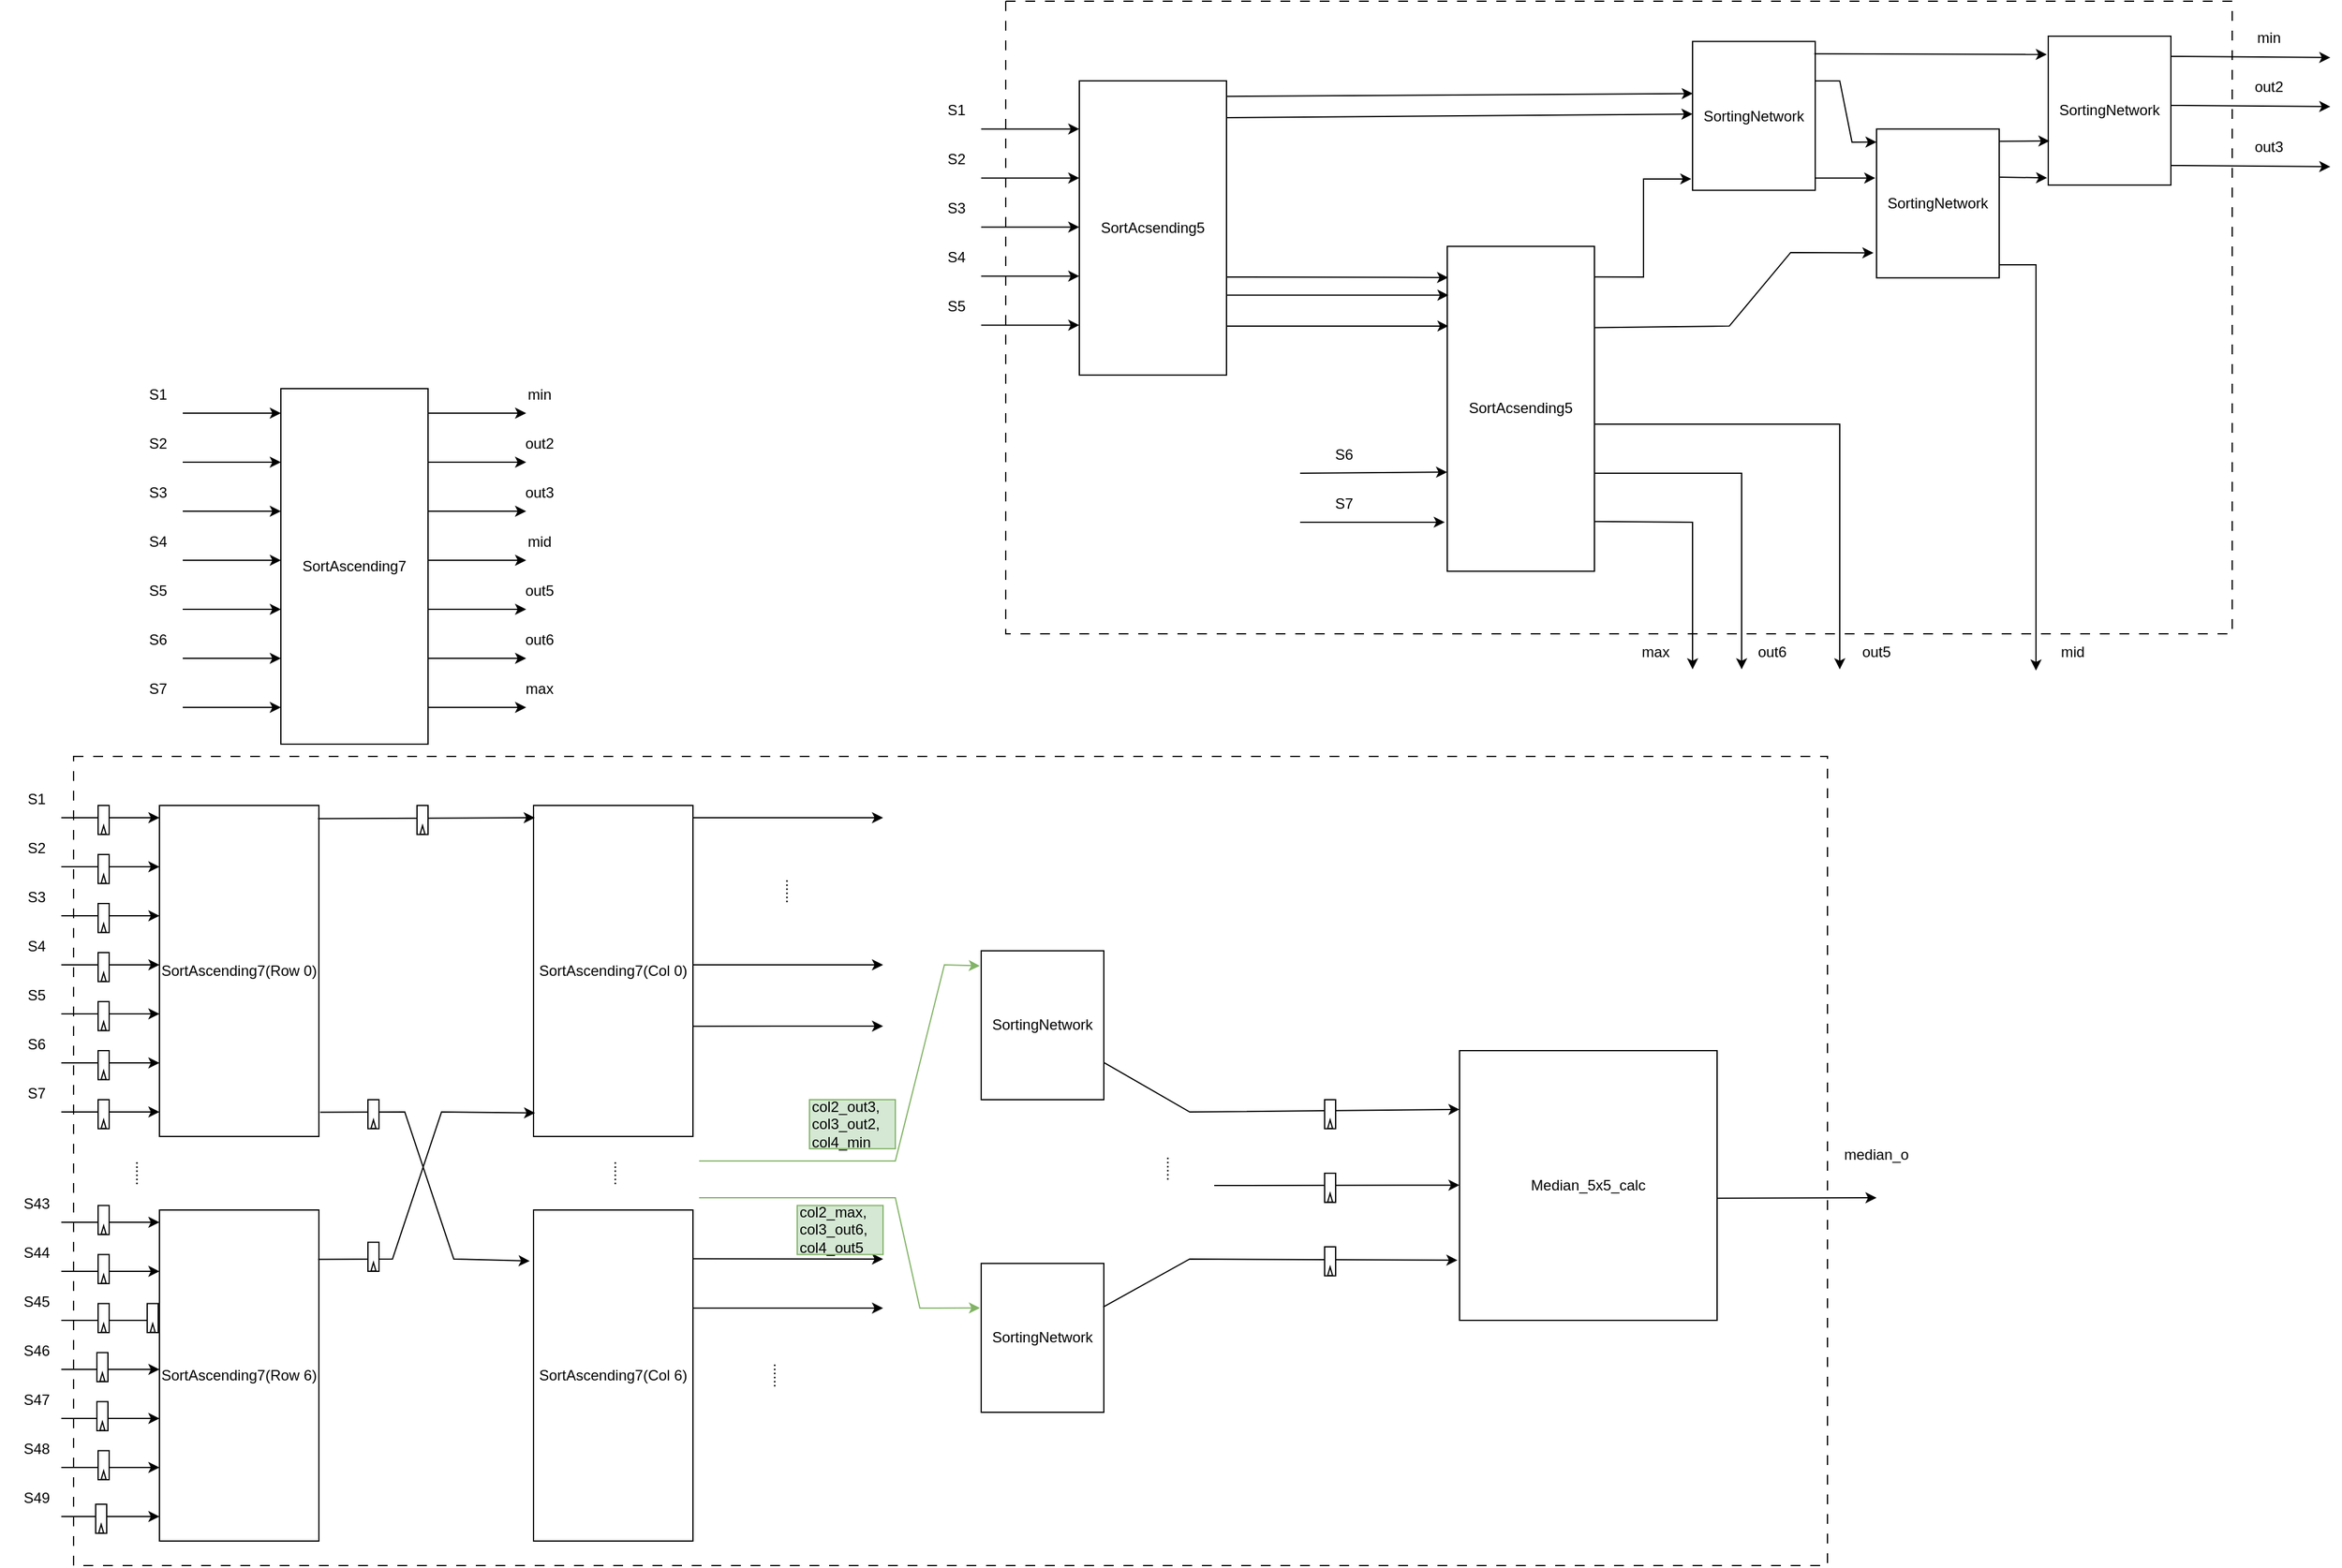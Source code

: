 <mxfile version="25.0.0">
  <diagram name="Page-1" id="NQi-qj9RWjXXZ9nGB_0W">
    <mxGraphModel dx="1551" dy="1461" grid="1" gridSize="10" guides="1" tooltips="1" connect="1" arrows="1" fold="1" page="1" pageScale="1" pageWidth="850" pageHeight="1100" math="0" shadow="0">
      <root>
        <mxCell id="0" />
        <mxCell id="1" parent="0" />
        <mxCell id="oJ3QWZMt2NWCqgBl0X_o-31" value="" style="rounded=0;whiteSpace=wrap;html=1;dashed=1;dashPattern=8 8;" parent="1" vertex="1">
          <mxGeometry x="50" y="310" width="1430" height="660" as="geometry" />
        </mxCell>
        <mxCell id="lAZP1rvu_MSJ7CvuDxen-260" value="" style="rounded=0;whiteSpace=wrap;html=1;dashed=1;dashPattern=8 8;" parent="1" vertex="1">
          <mxGeometry x="810" y="-306.06" width="1000" height="516.06" as="geometry" />
        </mxCell>
        <mxCell id="lAZP1rvu_MSJ7CvuDxen-2" value="SortAscending7(Row 0)" style="rounded=0;whiteSpace=wrap;html=1;" parent="1" vertex="1">
          <mxGeometry x="120" y="350" width="130" height="270" as="geometry" />
        </mxCell>
        <mxCell id="lAZP1rvu_MSJ7CvuDxen-3" value="" style="endArrow=classic;html=1;rounded=0;" parent="1" edge="1">
          <mxGeometry width="50" height="50" relative="1" as="geometry">
            <mxPoint x="40" y="360" as="sourcePoint" />
            <mxPoint x="120" y="360" as="targetPoint" />
          </mxGeometry>
        </mxCell>
        <mxCell id="lAZP1rvu_MSJ7CvuDxen-4" value="" style="endArrow=classic;html=1;rounded=0;" parent="1" edge="1">
          <mxGeometry width="50" height="50" relative="1" as="geometry">
            <mxPoint x="40" y="400" as="sourcePoint" />
            <mxPoint x="120" y="400" as="targetPoint" />
          </mxGeometry>
        </mxCell>
        <mxCell id="lAZP1rvu_MSJ7CvuDxen-5" value="" style="endArrow=classic;html=1;rounded=0;" parent="1" edge="1">
          <mxGeometry width="50" height="50" relative="1" as="geometry">
            <mxPoint x="40" y="440" as="sourcePoint" />
            <mxPoint x="120" y="440" as="targetPoint" />
          </mxGeometry>
        </mxCell>
        <mxCell id="lAZP1rvu_MSJ7CvuDxen-6" value="" style="endArrow=classic;html=1;rounded=0;" parent="1" edge="1">
          <mxGeometry width="50" height="50" relative="1" as="geometry">
            <mxPoint x="40" y="480" as="sourcePoint" />
            <mxPoint x="120" y="480" as="targetPoint" />
          </mxGeometry>
        </mxCell>
        <mxCell id="lAZP1rvu_MSJ7CvuDxen-7" value="" style="endArrow=classic;html=1;rounded=0;" parent="1" edge="1">
          <mxGeometry width="50" height="50" relative="1" as="geometry">
            <mxPoint x="40" y="520" as="sourcePoint" />
            <mxPoint x="120" y="520" as="targetPoint" />
          </mxGeometry>
        </mxCell>
        <mxCell id="lAZP1rvu_MSJ7CvuDxen-8" value="" style="endArrow=classic;html=1;rounded=0;" parent="1" edge="1">
          <mxGeometry width="50" height="50" relative="1" as="geometry">
            <mxPoint x="40" y="560" as="sourcePoint" />
            <mxPoint x="120" y="560" as="targetPoint" />
          </mxGeometry>
        </mxCell>
        <mxCell id="lAZP1rvu_MSJ7CvuDxen-9" value="" style="endArrow=classic;html=1;rounded=0;" parent="1" edge="1">
          <mxGeometry width="50" height="50" relative="1" as="geometry">
            <mxPoint x="40" y="600" as="sourcePoint" />
            <mxPoint x="120" y="600" as="targetPoint" />
          </mxGeometry>
        </mxCell>
        <mxCell id="lAZP1rvu_MSJ7CvuDxen-10" value="S1" style="text;html=1;align=center;verticalAlign=middle;whiteSpace=wrap;rounded=0;" parent="1" vertex="1">
          <mxGeometry x="-10" y="330" width="60" height="30" as="geometry" />
        </mxCell>
        <mxCell id="lAZP1rvu_MSJ7CvuDxen-11" value="S2" style="text;html=1;align=center;verticalAlign=middle;whiteSpace=wrap;rounded=0;" parent="1" vertex="1">
          <mxGeometry x="-10" y="370" width="60" height="30" as="geometry" />
        </mxCell>
        <mxCell id="lAZP1rvu_MSJ7CvuDxen-12" value="S3" style="text;html=1;align=center;verticalAlign=middle;whiteSpace=wrap;rounded=0;" parent="1" vertex="1">
          <mxGeometry x="-10" y="410" width="60" height="30" as="geometry" />
        </mxCell>
        <mxCell id="lAZP1rvu_MSJ7CvuDxen-13" value="S4" style="text;html=1;align=center;verticalAlign=middle;whiteSpace=wrap;rounded=0;" parent="1" vertex="1">
          <mxGeometry x="-10" y="450" width="60" height="30" as="geometry" />
        </mxCell>
        <mxCell id="lAZP1rvu_MSJ7CvuDxen-14" value="S5" style="text;html=1;align=center;verticalAlign=middle;whiteSpace=wrap;rounded=0;" parent="1" vertex="1">
          <mxGeometry x="-10" y="490" width="60" height="30" as="geometry" />
        </mxCell>
        <mxCell id="lAZP1rvu_MSJ7CvuDxen-15" value="S6" style="text;html=1;align=center;verticalAlign=middle;whiteSpace=wrap;rounded=0;" parent="1" vertex="1">
          <mxGeometry x="-10" y="530" width="60" height="30" as="geometry" />
        </mxCell>
        <mxCell id="lAZP1rvu_MSJ7CvuDxen-16" value="S7" style="text;html=1;align=center;verticalAlign=middle;whiteSpace=wrap;rounded=0;" parent="1" vertex="1">
          <mxGeometry x="-10" y="570" width="60" height="30" as="geometry" />
        </mxCell>
        <mxCell id="lAZP1rvu_MSJ7CvuDxen-17" value="SortAscending7(Row 6)" style="rounded=0;whiteSpace=wrap;html=1;" parent="1" vertex="1">
          <mxGeometry x="120" y="680" width="130" height="270" as="geometry" />
        </mxCell>
        <mxCell id="lAZP1rvu_MSJ7CvuDxen-18" value="" style="endArrow=classic;html=1;rounded=0;" parent="1" edge="1">
          <mxGeometry width="50" height="50" relative="1" as="geometry">
            <mxPoint x="40" y="690" as="sourcePoint" />
            <mxPoint x="120" y="690" as="targetPoint" />
          </mxGeometry>
        </mxCell>
        <mxCell id="lAZP1rvu_MSJ7CvuDxen-19" value="" style="endArrow=classic;html=1;rounded=0;" parent="1" edge="1">
          <mxGeometry width="50" height="50" relative="1" as="geometry">
            <mxPoint x="40" y="730" as="sourcePoint" />
            <mxPoint x="120" y="730" as="targetPoint" />
          </mxGeometry>
        </mxCell>
        <mxCell id="lAZP1rvu_MSJ7CvuDxen-20" value="" style="endArrow=classic;html=1;rounded=0;" parent="1" edge="1">
          <mxGeometry width="50" height="50" relative="1" as="geometry">
            <mxPoint x="40" y="770" as="sourcePoint" />
            <mxPoint x="120" y="770" as="targetPoint" />
          </mxGeometry>
        </mxCell>
        <mxCell id="lAZP1rvu_MSJ7CvuDxen-21" value="" style="endArrow=classic;html=1;rounded=0;" parent="1" edge="1">
          <mxGeometry width="50" height="50" relative="1" as="geometry">
            <mxPoint x="40" y="810" as="sourcePoint" />
            <mxPoint x="120" y="810" as="targetPoint" />
          </mxGeometry>
        </mxCell>
        <mxCell id="lAZP1rvu_MSJ7CvuDxen-22" value="" style="endArrow=classic;html=1;rounded=0;" parent="1" edge="1">
          <mxGeometry width="50" height="50" relative="1" as="geometry">
            <mxPoint x="40" y="850" as="sourcePoint" />
            <mxPoint x="120" y="850" as="targetPoint" />
          </mxGeometry>
        </mxCell>
        <mxCell id="lAZP1rvu_MSJ7CvuDxen-23" value="" style="endArrow=classic;html=1;rounded=0;" parent="1" edge="1">
          <mxGeometry width="50" height="50" relative="1" as="geometry">
            <mxPoint x="40" y="890" as="sourcePoint" />
            <mxPoint x="120" y="890" as="targetPoint" />
          </mxGeometry>
        </mxCell>
        <mxCell id="lAZP1rvu_MSJ7CvuDxen-24" value="" style="endArrow=classic;html=1;rounded=0;" parent="1" edge="1">
          <mxGeometry width="50" height="50" relative="1" as="geometry">
            <mxPoint x="40" y="930" as="sourcePoint" />
            <mxPoint x="120" y="930" as="targetPoint" />
          </mxGeometry>
        </mxCell>
        <mxCell id="lAZP1rvu_MSJ7CvuDxen-25" value="S43" style="text;html=1;align=center;verticalAlign=middle;whiteSpace=wrap;rounded=0;" parent="1" vertex="1">
          <mxGeometry x="-10" y="660" width="60" height="30" as="geometry" />
        </mxCell>
        <mxCell id="lAZP1rvu_MSJ7CvuDxen-26" value="S44" style="text;html=1;align=center;verticalAlign=middle;whiteSpace=wrap;rounded=0;" parent="1" vertex="1">
          <mxGeometry x="-10" y="700" width="60" height="30" as="geometry" />
        </mxCell>
        <mxCell id="lAZP1rvu_MSJ7CvuDxen-27" value="S45" style="text;html=1;align=center;verticalAlign=middle;whiteSpace=wrap;rounded=0;" parent="1" vertex="1">
          <mxGeometry x="-10" y="740" width="60" height="30" as="geometry" />
        </mxCell>
        <mxCell id="lAZP1rvu_MSJ7CvuDxen-28" value="S46" style="text;html=1;align=center;verticalAlign=middle;whiteSpace=wrap;rounded=0;" parent="1" vertex="1">
          <mxGeometry x="-10" y="780" width="60" height="30" as="geometry" />
        </mxCell>
        <mxCell id="lAZP1rvu_MSJ7CvuDxen-29" value="S47" style="text;html=1;align=center;verticalAlign=middle;whiteSpace=wrap;rounded=0;" parent="1" vertex="1">
          <mxGeometry x="-10" y="820" width="60" height="30" as="geometry" />
        </mxCell>
        <mxCell id="lAZP1rvu_MSJ7CvuDxen-30" value="S48" style="text;html=1;align=center;verticalAlign=middle;whiteSpace=wrap;rounded=0;" parent="1" vertex="1">
          <mxGeometry x="-10" y="860" width="60" height="30" as="geometry" />
        </mxCell>
        <mxCell id="lAZP1rvu_MSJ7CvuDxen-31" value="S49" style="text;html=1;align=center;verticalAlign=middle;whiteSpace=wrap;rounded=0;" parent="1" vertex="1">
          <mxGeometry x="-10" y="900" width="60" height="30" as="geometry" />
        </mxCell>
        <mxCell id="lAZP1rvu_MSJ7CvuDxen-32" value="......" style="text;html=1;align=center;verticalAlign=middle;whiteSpace=wrap;rounded=0;direction=north;rotation=90;" parent="1" vertex="1">
          <mxGeometry x="80" y="620" width="50" height="60" as="geometry" />
        </mxCell>
        <mxCell id="lAZP1rvu_MSJ7CvuDxen-33" value="SortAscending7(Col 0)" style="rounded=0;whiteSpace=wrap;html=1;" parent="1" vertex="1">
          <mxGeometry x="425" y="350" width="130" height="270" as="geometry" />
        </mxCell>
        <mxCell id="lAZP1rvu_MSJ7CvuDxen-34" value="" style="endArrow=classic;html=1;rounded=0;exitX=0.994;exitY=0.04;exitDx=0;exitDy=0;exitPerimeter=0;entryX=0.008;entryY=0.037;entryDx=0;entryDy=0;entryPerimeter=0;" parent="1" source="lAZP1rvu_MSJ7CvuDxen-2" target="lAZP1rvu_MSJ7CvuDxen-33" edge="1">
          <mxGeometry width="50" height="50" relative="1" as="geometry">
            <mxPoint x="260" y="410" as="sourcePoint" />
            <mxPoint x="420" y="360" as="targetPoint" />
          </mxGeometry>
        </mxCell>
        <mxCell id="lAZP1rvu_MSJ7CvuDxen-35" value="SortAscending7(Col 6)" style="rounded=0;whiteSpace=wrap;html=1;" parent="1" vertex="1">
          <mxGeometry x="425" y="680" width="130" height="270" as="geometry" />
        </mxCell>
        <mxCell id="lAZP1rvu_MSJ7CvuDxen-37" value="" style="group" parent="1" vertex="1" connectable="0">
          <mxGeometry x="330" y="350" width="9" height="23.695" as="geometry" />
        </mxCell>
        <mxCell id="lAZP1rvu_MSJ7CvuDxen-38" value="" style="rounded=0;whiteSpace=wrap;html=1;" parent="lAZP1rvu_MSJ7CvuDxen-37" vertex="1">
          <mxGeometry width="9" height="23.695" as="geometry" />
        </mxCell>
        <mxCell id="lAZP1rvu_MSJ7CvuDxen-39" value="" style="triangle;whiteSpace=wrap;html=1;rotation=270;" parent="lAZP1rvu_MSJ7CvuDxen-37" vertex="1">
          <mxGeometry x="1" y="18" width="7" height="4" as="geometry" />
        </mxCell>
        <mxCell id="lAZP1rvu_MSJ7CvuDxen-40" value="" style="endArrow=classic;html=1;rounded=0;exitX=0.995;exitY=0.149;exitDx=0;exitDy=0;exitPerimeter=0;entryX=0.01;entryY=0.929;entryDx=0;entryDy=0;entryPerimeter=0;" parent="1" source="lAZP1rvu_MSJ7CvuDxen-17" target="lAZP1rvu_MSJ7CvuDxen-33" edge="1">
          <mxGeometry width="50" height="50" relative="1" as="geometry">
            <mxPoint x="300" y="679.17" as="sourcePoint" />
            <mxPoint x="380" y="679.17" as="targetPoint" />
            <Array as="points">
              <mxPoint x="310" y="720" />
              <mxPoint x="350" y="600" />
            </Array>
          </mxGeometry>
        </mxCell>
        <mxCell id="lAZP1rvu_MSJ7CvuDxen-41" value="......" style="text;html=1;align=center;verticalAlign=middle;whiteSpace=wrap;rounded=0;direction=north;rotation=90;" parent="1" vertex="1">
          <mxGeometry x="470" y="620" width="50" height="60" as="geometry" />
        </mxCell>
        <mxCell id="lAZP1rvu_MSJ7CvuDxen-42" value="" style="endArrow=classic;html=1;rounded=0;entryX=-0.024;entryY=0.154;entryDx=0;entryDy=0;entryPerimeter=0;exitX=1.008;exitY=0.927;exitDx=0;exitDy=0;exitPerimeter=0;" parent="1" source="lAZP1rvu_MSJ7CvuDxen-2" target="lAZP1rvu_MSJ7CvuDxen-35" edge="1">
          <mxGeometry width="50" height="50" relative="1" as="geometry">
            <mxPoint x="260" y="650" as="sourcePoint" />
            <mxPoint x="310" y="600" as="targetPoint" />
            <Array as="points">
              <mxPoint x="320" y="600" />
              <mxPoint x="360" y="720" />
            </Array>
          </mxGeometry>
        </mxCell>
        <mxCell id="lAZP1rvu_MSJ7CvuDxen-49" value="" style="group" parent="1" vertex="1" connectable="0">
          <mxGeometry x="70" y="350" width="9" height="23.695" as="geometry" />
        </mxCell>
        <mxCell id="lAZP1rvu_MSJ7CvuDxen-50" value="" style="rounded=0;whiteSpace=wrap;html=1;" parent="lAZP1rvu_MSJ7CvuDxen-49" vertex="1">
          <mxGeometry width="9" height="23.695" as="geometry" />
        </mxCell>
        <mxCell id="lAZP1rvu_MSJ7CvuDxen-51" value="" style="triangle;whiteSpace=wrap;html=1;rotation=270;" parent="lAZP1rvu_MSJ7CvuDxen-49" vertex="1">
          <mxGeometry x="1" y="18" width="7" height="4" as="geometry" />
        </mxCell>
        <mxCell id="lAZP1rvu_MSJ7CvuDxen-53" value="" style="group" parent="1" vertex="1" connectable="0">
          <mxGeometry x="70" y="390" width="9" height="23.695" as="geometry" />
        </mxCell>
        <mxCell id="lAZP1rvu_MSJ7CvuDxen-54" value="" style="rounded=0;whiteSpace=wrap;html=1;" parent="lAZP1rvu_MSJ7CvuDxen-53" vertex="1">
          <mxGeometry width="9" height="23.695" as="geometry" />
        </mxCell>
        <mxCell id="lAZP1rvu_MSJ7CvuDxen-55" value="" style="triangle;whiteSpace=wrap;html=1;rotation=270;" parent="lAZP1rvu_MSJ7CvuDxen-53" vertex="1">
          <mxGeometry x="1" y="18" width="7" height="4" as="geometry" />
        </mxCell>
        <mxCell id="lAZP1rvu_MSJ7CvuDxen-56" value="" style="group" parent="1" vertex="1" connectable="0">
          <mxGeometry x="70" y="430" width="9" height="23.695" as="geometry" />
        </mxCell>
        <mxCell id="lAZP1rvu_MSJ7CvuDxen-57" value="" style="rounded=0;whiteSpace=wrap;html=1;" parent="lAZP1rvu_MSJ7CvuDxen-56" vertex="1">
          <mxGeometry width="9" height="23.695" as="geometry" />
        </mxCell>
        <mxCell id="lAZP1rvu_MSJ7CvuDxen-58" value="" style="triangle;whiteSpace=wrap;html=1;rotation=270;" parent="lAZP1rvu_MSJ7CvuDxen-56" vertex="1">
          <mxGeometry x="1" y="18" width="7" height="4" as="geometry" />
        </mxCell>
        <mxCell id="lAZP1rvu_MSJ7CvuDxen-59" value="" style="group" parent="1" vertex="1" connectable="0">
          <mxGeometry x="70" y="470" width="9" height="23.695" as="geometry" />
        </mxCell>
        <mxCell id="lAZP1rvu_MSJ7CvuDxen-60" value="" style="rounded=0;whiteSpace=wrap;html=1;" parent="lAZP1rvu_MSJ7CvuDxen-59" vertex="1">
          <mxGeometry width="9" height="23.695" as="geometry" />
        </mxCell>
        <mxCell id="lAZP1rvu_MSJ7CvuDxen-61" value="" style="triangle;whiteSpace=wrap;html=1;rotation=270;" parent="lAZP1rvu_MSJ7CvuDxen-59" vertex="1">
          <mxGeometry x="1" y="18" width="7" height="4" as="geometry" />
        </mxCell>
        <mxCell id="lAZP1rvu_MSJ7CvuDxen-62" value="" style="group" parent="1" vertex="1" connectable="0">
          <mxGeometry x="70" y="510" width="9" height="23.695" as="geometry" />
        </mxCell>
        <mxCell id="lAZP1rvu_MSJ7CvuDxen-63" value="" style="rounded=0;whiteSpace=wrap;html=1;" parent="lAZP1rvu_MSJ7CvuDxen-62" vertex="1">
          <mxGeometry width="9" height="23.695" as="geometry" />
        </mxCell>
        <mxCell id="lAZP1rvu_MSJ7CvuDxen-64" value="" style="triangle;whiteSpace=wrap;html=1;rotation=270;" parent="lAZP1rvu_MSJ7CvuDxen-62" vertex="1">
          <mxGeometry x="1" y="18" width="7" height="4" as="geometry" />
        </mxCell>
        <mxCell id="lAZP1rvu_MSJ7CvuDxen-65" value="" style="group" parent="1" vertex="1" connectable="0">
          <mxGeometry x="70" y="550" width="9" height="23.695" as="geometry" />
        </mxCell>
        <mxCell id="lAZP1rvu_MSJ7CvuDxen-66" value="" style="rounded=0;whiteSpace=wrap;html=1;" parent="lAZP1rvu_MSJ7CvuDxen-65" vertex="1">
          <mxGeometry width="9" height="23.695" as="geometry" />
        </mxCell>
        <mxCell id="lAZP1rvu_MSJ7CvuDxen-67" value="" style="triangle;whiteSpace=wrap;html=1;rotation=270;" parent="lAZP1rvu_MSJ7CvuDxen-65" vertex="1">
          <mxGeometry x="1" y="18" width="7" height="4" as="geometry" />
        </mxCell>
        <mxCell id="lAZP1rvu_MSJ7CvuDxen-68" value="" style="group" parent="1" vertex="1" connectable="0">
          <mxGeometry x="70" y="590" width="9" height="23.695" as="geometry" />
        </mxCell>
        <mxCell id="lAZP1rvu_MSJ7CvuDxen-69" value="" style="rounded=0;whiteSpace=wrap;html=1;" parent="lAZP1rvu_MSJ7CvuDxen-68" vertex="1">
          <mxGeometry width="9" height="23.695" as="geometry" />
        </mxCell>
        <mxCell id="lAZP1rvu_MSJ7CvuDxen-70" value="" style="triangle;whiteSpace=wrap;html=1;rotation=270;" parent="lAZP1rvu_MSJ7CvuDxen-68" vertex="1">
          <mxGeometry x="1" y="18" width="7" height="4" as="geometry" />
        </mxCell>
        <mxCell id="lAZP1rvu_MSJ7CvuDxen-78" value="" style="rounded=0;whiteSpace=wrap;html=1;" parent="1" vertex="1">
          <mxGeometry x="70" y="676.3" width="9" height="23.695" as="geometry" />
        </mxCell>
        <mxCell id="lAZP1rvu_MSJ7CvuDxen-79" value="" style="triangle;whiteSpace=wrap;html=1;rotation=270;" parent="1" vertex="1">
          <mxGeometry x="71" y="694.3" width="7" height="4" as="geometry" />
        </mxCell>
        <mxCell id="lAZP1rvu_MSJ7CvuDxen-85" value="" style="rounded=0;whiteSpace=wrap;html=1;" parent="1" vertex="1">
          <mxGeometry x="70" y="716.3" width="9" height="23.695" as="geometry" />
        </mxCell>
        <mxCell id="lAZP1rvu_MSJ7CvuDxen-86" value="" style="triangle;whiteSpace=wrap;html=1;rotation=270;" parent="1" vertex="1">
          <mxGeometry x="71" y="734.3" width="7" height="4" as="geometry" />
        </mxCell>
        <mxCell id="lAZP1rvu_MSJ7CvuDxen-87" value="" style="rounded=0;whiteSpace=wrap;html=1;" parent="1" vertex="1">
          <mxGeometry x="70" y="756.3" width="9" height="23.695" as="geometry" />
        </mxCell>
        <mxCell id="lAZP1rvu_MSJ7CvuDxen-88" value="" style="triangle;whiteSpace=wrap;html=1;rotation=270;" parent="1" vertex="1">
          <mxGeometry x="71" y="774.3" width="7" height="4" as="geometry" />
        </mxCell>
        <mxCell id="lAZP1rvu_MSJ7CvuDxen-89" value="" style="rounded=0;whiteSpace=wrap;html=1;" parent="1" vertex="1">
          <mxGeometry x="69" y="796.3" width="9" height="23.695" as="geometry" />
        </mxCell>
        <mxCell id="lAZP1rvu_MSJ7CvuDxen-90" value="" style="triangle;whiteSpace=wrap;html=1;rotation=270;" parent="1" vertex="1">
          <mxGeometry x="70" y="814.3" width="7" height="4" as="geometry" />
        </mxCell>
        <mxCell id="lAZP1rvu_MSJ7CvuDxen-91" value="" style="rounded=0;whiteSpace=wrap;html=1;" parent="1" vertex="1">
          <mxGeometry x="69" y="836.3" width="9" height="23.695" as="geometry" />
        </mxCell>
        <mxCell id="lAZP1rvu_MSJ7CvuDxen-92" value="" style="triangle;whiteSpace=wrap;html=1;rotation=270;" parent="1" vertex="1">
          <mxGeometry x="70" y="854.3" width="7" height="4" as="geometry" />
        </mxCell>
        <mxCell id="lAZP1rvu_MSJ7CvuDxen-93" value="" style="rounded=0;whiteSpace=wrap;html=1;" parent="1" vertex="1">
          <mxGeometry x="110" y="756.3" width="9" height="23.695" as="geometry" />
        </mxCell>
        <mxCell id="lAZP1rvu_MSJ7CvuDxen-94" value="" style="triangle;whiteSpace=wrap;html=1;rotation=270;" parent="1" vertex="1">
          <mxGeometry x="111" y="774.3" width="7" height="4" as="geometry" />
        </mxCell>
        <mxCell id="lAZP1rvu_MSJ7CvuDxen-95" value="" style="rounded=0;whiteSpace=wrap;html=1;" parent="1" vertex="1">
          <mxGeometry x="70" y="876.3" width="9" height="23.695" as="geometry" />
        </mxCell>
        <mxCell id="lAZP1rvu_MSJ7CvuDxen-96" value="" style="triangle;whiteSpace=wrap;html=1;rotation=270;" parent="1" vertex="1">
          <mxGeometry x="71" y="894.3" width="7" height="4" as="geometry" />
        </mxCell>
        <mxCell id="lAZP1rvu_MSJ7CvuDxen-97" value="" style="rounded=0;whiteSpace=wrap;html=1;" parent="1" vertex="1">
          <mxGeometry x="68" y="920" width="9" height="23.695" as="geometry" />
        </mxCell>
        <mxCell id="lAZP1rvu_MSJ7CvuDxen-98" value="" style="triangle;whiteSpace=wrap;html=1;rotation=270;" parent="1" vertex="1">
          <mxGeometry x="69" y="938" width="7" height="4" as="geometry" />
        </mxCell>
        <mxCell id="lAZP1rvu_MSJ7CvuDxen-99" value="" style="group" parent="1" vertex="1" connectable="0">
          <mxGeometry x="290" y="590" width="9" height="23.695" as="geometry" />
        </mxCell>
        <mxCell id="lAZP1rvu_MSJ7CvuDxen-100" value="" style="rounded=0;whiteSpace=wrap;html=1;" parent="lAZP1rvu_MSJ7CvuDxen-99" vertex="1">
          <mxGeometry width="9" height="23.695" as="geometry" />
        </mxCell>
        <mxCell id="lAZP1rvu_MSJ7CvuDxen-101" value="" style="triangle;whiteSpace=wrap;html=1;rotation=270;" parent="lAZP1rvu_MSJ7CvuDxen-99" vertex="1">
          <mxGeometry x="1" y="18" width="7" height="4" as="geometry" />
        </mxCell>
        <mxCell id="lAZP1rvu_MSJ7CvuDxen-102" value="" style="group" parent="1" vertex="1" connectable="0">
          <mxGeometry x="290" y="706.3" width="9" height="23.695" as="geometry" />
        </mxCell>
        <mxCell id="lAZP1rvu_MSJ7CvuDxen-103" value="" style="rounded=0;whiteSpace=wrap;html=1;" parent="lAZP1rvu_MSJ7CvuDxen-102" vertex="1">
          <mxGeometry width="9" height="23.695" as="geometry" />
        </mxCell>
        <mxCell id="lAZP1rvu_MSJ7CvuDxen-104" value="" style="triangle;whiteSpace=wrap;html=1;rotation=270;" parent="lAZP1rvu_MSJ7CvuDxen-102" vertex="1">
          <mxGeometry x="1" y="18" width="7" height="4" as="geometry" />
        </mxCell>
        <mxCell id="lAZP1rvu_MSJ7CvuDxen-106" value="Median_5x5_calc" style="rounded=0;whiteSpace=wrap;html=1;" parent="1" vertex="1">
          <mxGeometry x="1180" y="550" width="210" height="220" as="geometry" />
        </mxCell>
        <mxCell id="lAZP1rvu_MSJ7CvuDxen-107" value="" style="endArrow=classic;html=1;rounded=0;exitX=1;exitY=0.667;exitDx=0;exitDy=0;exitPerimeter=0;" parent="1" source="lAZP1rvu_MSJ7CvuDxen-33" edge="1">
          <mxGeometry width="50" height="50" relative="1" as="geometry">
            <mxPoint x="560" y="530" as="sourcePoint" />
            <mxPoint x="710" y="530" as="targetPoint" />
          </mxGeometry>
        </mxCell>
        <mxCell id="lAZP1rvu_MSJ7CvuDxen-109" value="" style="endArrow=classic;html=1;rounded=0;exitX=0.998;exitY=0.147;exitDx=0;exitDy=0;exitPerimeter=0;" parent="1" source="lAZP1rvu_MSJ7CvuDxen-35" edge="1">
          <mxGeometry width="50" height="50" relative="1" as="geometry">
            <mxPoint x="555" y="717.86" as="sourcePoint" />
            <mxPoint x="710" y="720" as="targetPoint" />
          </mxGeometry>
        </mxCell>
        <mxCell id="lAZP1rvu_MSJ7CvuDxen-137" value="" style="endArrow=classic;html=1;rounded=0;exitX=1.002;exitY=0.547;exitDx=0;exitDy=0;exitPerimeter=0;" parent="1" source="lAZP1rvu_MSJ7CvuDxen-106" edge="1">
          <mxGeometry width="50" height="50" relative="1" as="geometry">
            <mxPoint x="918" y="645" as="sourcePoint" />
            <mxPoint x="1520" y="670" as="targetPoint" />
          </mxGeometry>
        </mxCell>
        <mxCell id="lAZP1rvu_MSJ7CvuDxen-140" value="median_o" style="text;html=1;align=center;verticalAlign=middle;whiteSpace=wrap;rounded=0;" parent="1" vertex="1">
          <mxGeometry x="1490" y="620" width="60" height="30" as="geometry" />
        </mxCell>
        <mxCell id="lAZP1rvu_MSJ7CvuDxen-146" value="SortAscending7" style="rounded=0;whiteSpace=wrap;html=1;" parent="1" vertex="1">
          <mxGeometry x="219" y="10" width="120" height="290" as="geometry" />
        </mxCell>
        <mxCell id="lAZP1rvu_MSJ7CvuDxen-148" value="" style="endArrow=classic;html=1;rounded=0;" parent="1" edge="1">
          <mxGeometry width="50" height="50" relative="1" as="geometry">
            <mxPoint x="139" y="30" as="sourcePoint" />
            <mxPoint x="219" y="30" as="targetPoint" />
          </mxGeometry>
        </mxCell>
        <mxCell id="lAZP1rvu_MSJ7CvuDxen-149" value="" style="endArrow=classic;html=1;rounded=0;" parent="1" edge="1">
          <mxGeometry width="50" height="50" relative="1" as="geometry">
            <mxPoint x="139" y="70" as="sourcePoint" />
            <mxPoint x="219" y="70" as="targetPoint" />
          </mxGeometry>
        </mxCell>
        <mxCell id="lAZP1rvu_MSJ7CvuDxen-150" value="" style="endArrow=classic;html=1;rounded=0;" parent="1" edge="1">
          <mxGeometry width="50" height="50" relative="1" as="geometry">
            <mxPoint x="139" y="110" as="sourcePoint" />
            <mxPoint x="219" y="110" as="targetPoint" />
          </mxGeometry>
        </mxCell>
        <mxCell id="lAZP1rvu_MSJ7CvuDxen-151" value="" style="endArrow=classic;html=1;rounded=0;" parent="1" edge="1">
          <mxGeometry width="50" height="50" relative="1" as="geometry">
            <mxPoint x="139" y="150" as="sourcePoint" />
            <mxPoint x="219" y="150" as="targetPoint" />
          </mxGeometry>
        </mxCell>
        <mxCell id="lAZP1rvu_MSJ7CvuDxen-152" value="" style="endArrow=classic;html=1;rounded=0;" parent="1" edge="1">
          <mxGeometry width="50" height="50" relative="1" as="geometry">
            <mxPoint x="139" y="190" as="sourcePoint" />
            <mxPoint x="219" y="190" as="targetPoint" />
          </mxGeometry>
        </mxCell>
        <mxCell id="lAZP1rvu_MSJ7CvuDxen-153" value="" style="endArrow=classic;html=1;rounded=0;" parent="1" edge="1">
          <mxGeometry width="50" height="50" relative="1" as="geometry">
            <mxPoint x="139" y="230" as="sourcePoint" />
            <mxPoint x="219" y="230" as="targetPoint" />
          </mxGeometry>
        </mxCell>
        <mxCell id="lAZP1rvu_MSJ7CvuDxen-154" value="" style="endArrow=classic;html=1;rounded=0;" parent="1" edge="1">
          <mxGeometry width="50" height="50" relative="1" as="geometry">
            <mxPoint x="139" y="270" as="sourcePoint" />
            <mxPoint x="219" y="270" as="targetPoint" />
          </mxGeometry>
        </mxCell>
        <mxCell id="lAZP1rvu_MSJ7CvuDxen-155" value="S1" style="text;html=1;align=center;verticalAlign=middle;whiteSpace=wrap;rounded=0;" parent="1" vertex="1">
          <mxGeometry x="89" width="60" height="30" as="geometry" />
        </mxCell>
        <mxCell id="lAZP1rvu_MSJ7CvuDxen-156" value="S2" style="text;html=1;align=center;verticalAlign=middle;whiteSpace=wrap;rounded=0;" parent="1" vertex="1">
          <mxGeometry x="89" y="40" width="60" height="30" as="geometry" />
        </mxCell>
        <mxCell id="lAZP1rvu_MSJ7CvuDxen-157" value="S3" style="text;html=1;align=center;verticalAlign=middle;whiteSpace=wrap;rounded=0;" parent="1" vertex="1">
          <mxGeometry x="89" y="80" width="60" height="30" as="geometry" />
        </mxCell>
        <mxCell id="lAZP1rvu_MSJ7CvuDxen-158" value="S4" style="text;html=1;align=center;verticalAlign=middle;whiteSpace=wrap;rounded=0;" parent="1" vertex="1">
          <mxGeometry x="89" y="120" width="60" height="30" as="geometry" />
        </mxCell>
        <mxCell id="lAZP1rvu_MSJ7CvuDxen-159" value="S5" style="text;html=1;align=center;verticalAlign=middle;whiteSpace=wrap;rounded=0;" parent="1" vertex="1">
          <mxGeometry x="89" y="160" width="60" height="30" as="geometry" />
        </mxCell>
        <mxCell id="lAZP1rvu_MSJ7CvuDxen-160" value="S6" style="text;html=1;align=center;verticalAlign=middle;whiteSpace=wrap;rounded=0;" parent="1" vertex="1">
          <mxGeometry x="89" y="200" width="60" height="30" as="geometry" />
        </mxCell>
        <mxCell id="lAZP1rvu_MSJ7CvuDxen-161" value="S7" style="text;html=1;align=center;verticalAlign=middle;whiteSpace=wrap;rounded=0;" parent="1" vertex="1">
          <mxGeometry x="89" y="240" width="60" height="30" as="geometry" />
        </mxCell>
        <mxCell id="lAZP1rvu_MSJ7CvuDxen-184" value="" style="endArrow=classic;html=1;rounded=0;" parent="1" edge="1">
          <mxGeometry width="50" height="50" relative="1" as="geometry">
            <mxPoint x="339" y="30" as="sourcePoint" />
            <mxPoint x="419" y="30" as="targetPoint" />
          </mxGeometry>
        </mxCell>
        <mxCell id="lAZP1rvu_MSJ7CvuDxen-185" value="" style="endArrow=classic;html=1;rounded=0;" parent="1" edge="1">
          <mxGeometry width="50" height="50" relative="1" as="geometry">
            <mxPoint x="339" y="70" as="sourcePoint" />
            <mxPoint x="419" y="70" as="targetPoint" />
          </mxGeometry>
        </mxCell>
        <mxCell id="lAZP1rvu_MSJ7CvuDxen-186" value="" style="endArrow=classic;html=1;rounded=0;" parent="1" edge="1">
          <mxGeometry width="50" height="50" relative="1" as="geometry">
            <mxPoint x="339" y="110" as="sourcePoint" />
            <mxPoint x="419" y="110" as="targetPoint" />
          </mxGeometry>
        </mxCell>
        <mxCell id="lAZP1rvu_MSJ7CvuDxen-187" value="" style="endArrow=classic;html=1;rounded=0;" parent="1" edge="1">
          <mxGeometry width="50" height="50" relative="1" as="geometry">
            <mxPoint x="339" y="150" as="sourcePoint" />
            <mxPoint x="419" y="150" as="targetPoint" />
          </mxGeometry>
        </mxCell>
        <mxCell id="lAZP1rvu_MSJ7CvuDxen-188" value="" style="endArrow=classic;html=1;rounded=0;" parent="1" edge="1">
          <mxGeometry width="50" height="50" relative="1" as="geometry">
            <mxPoint x="339" y="190" as="sourcePoint" />
            <mxPoint x="419" y="190" as="targetPoint" />
          </mxGeometry>
        </mxCell>
        <mxCell id="lAZP1rvu_MSJ7CvuDxen-189" value="" style="endArrow=classic;html=1;rounded=0;" parent="1" edge="1">
          <mxGeometry width="50" height="50" relative="1" as="geometry">
            <mxPoint x="339" y="230" as="sourcePoint" />
            <mxPoint x="419" y="230" as="targetPoint" />
          </mxGeometry>
        </mxCell>
        <mxCell id="lAZP1rvu_MSJ7CvuDxen-190" value="" style="endArrow=classic;html=1;rounded=0;" parent="1" edge="1">
          <mxGeometry width="50" height="50" relative="1" as="geometry">
            <mxPoint x="339" y="270" as="sourcePoint" />
            <mxPoint x="419" y="270" as="targetPoint" />
          </mxGeometry>
        </mxCell>
        <mxCell id="lAZP1rvu_MSJ7CvuDxen-199" value="min" style="text;html=1;align=center;verticalAlign=middle;whiteSpace=wrap;rounded=0;" parent="1" vertex="1">
          <mxGeometry x="400" width="60" height="30" as="geometry" />
        </mxCell>
        <mxCell id="lAZP1rvu_MSJ7CvuDxen-200" value="out2" style="text;html=1;align=center;verticalAlign=middle;whiteSpace=wrap;rounded=0;" parent="1" vertex="1">
          <mxGeometry x="400" y="40" width="60" height="30" as="geometry" />
        </mxCell>
        <mxCell id="lAZP1rvu_MSJ7CvuDxen-201" value="out3" style="text;html=1;align=center;verticalAlign=middle;whiteSpace=wrap;rounded=0;" parent="1" vertex="1">
          <mxGeometry x="400" y="80" width="60" height="30" as="geometry" />
        </mxCell>
        <mxCell id="lAZP1rvu_MSJ7CvuDxen-202" value="mid" style="text;html=1;align=center;verticalAlign=middle;whiteSpace=wrap;rounded=0;" parent="1" vertex="1">
          <mxGeometry x="400" y="120" width="60" height="30" as="geometry" />
        </mxCell>
        <mxCell id="lAZP1rvu_MSJ7CvuDxen-203" value="out5" style="text;html=1;align=center;verticalAlign=middle;whiteSpace=wrap;rounded=0;" parent="1" vertex="1">
          <mxGeometry x="400" y="160" width="60" height="30" as="geometry" />
        </mxCell>
        <mxCell id="lAZP1rvu_MSJ7CvuDxen-204" value="out6" style="text;html=1;align=center;verticalAlign=middle;whiteSpace=wrap;rounded=0;" parent="1" vertex="1">
          <mxGeometry x="400" y="200" width="60" height="30" as="geometry" />
        </mxCell>
        <mxCell id="lAZP1rvu_MSJ7CvuDxen-205" value="max" style="text;html=1;align=center;verticalAlign=middle;whiteSpace=wrap;rounded=0;" parent="1" vertex="1">
          <mxGeometry x="400" y="240" width="60" height="30" as="geometry" />
        </mxCell>
        <mxCell id="lAZP1rvu_MSJ7CvuDxen-207" value="SortAcsending5" style="rounded=0;whiteSpace=wrap;html=1;" parent="1" vertex="1">
          <mxGeometry x="870" y="-241.06" width="120" height="240" as="geometry" />
        </mxCell>
        <mxCell id="lAZP1rvu_MSJ7CvuDxen-208" value="" style="endArrow=classic;html=1;rounded=0;" parent="1" edge="1">
          <mxGeometry width="50" height="50" relative="1" as="geometry">
            <mxPoint x="790" y="-201.77" as="sourcePoint" />
            <mxPoint x="870" y="-201.77" as="targetPoint" />
          </mxGeometry>
        </mxCell>
        <mxCell id="lAZP1rvu_MSJ7CvuDxen-209" value="" style="endArrow=classic;html=1;rounded=0;" parent="1" edge="1">
          <mxGeometry width="50" height="50" relative="1" as="geometry">
            <mxPoint x="790" y="-161.77" as="sourcePoint" />
            <mxPoint x="870" y="-161.77" as="targetPoint" />
          </mxGeometry>
        </mxCell>
        <mxCell id="lAZP1rvu_MSJ7CvuDxen-210" value="" style="endArrow=classic;html=1;rounded=0;" parent="1" edge="1">
          <mxGeometry width="50" height="50" relative="1" as="geometry">
            <mxPoint x="790" y="-121.77" as="sourcePoint" />
            <mxPoint x="870" y="-121.77" as="targetPoint" />
          </mxGeometry>
        </mxCell>
        <mxCell id="lAZP1rvu_MSJ7CvuDxen-211" value="" style="endArrow=classic;html=1;rounded=0;" parent="1" edge="1">
          <mxGeometry width="50" height="50" relative="1" as="geometry">
            <mxPoint x="790" y="-81.77" as="sourcePoint" />
            <mxPoint x="870" y="-81.77" as="targetPoint" />
          </mxGeometry>
        </mxCell>
        <mxCell id="lAZP1rvu_MSJ7CvuDxen-212" value="" style="endArrow=classic;html=1;rounded=0;" parent="1" edge="1">
          <mxGeometry width="50" height="50" relative="1" as="geometry">
            <mxPoint x="790" y="-41.77" as="sourcePoint" />
            <mxPoint x="870" y="-41.77" as="targetPoint" />
          </mxGeometry>
        </mxCell>
        <mxCell id="lAZP1rvu_MSJ7CvuDxen-213" value="S1" style="text;html=1;align=center;verticalAlign=middle;whiteSpace=wrap;rounded=0;" parent="1" vertex="1">
          <mxGeometry x="740" y="-231.77" width="60" height="30" as="geometry" />
        </mxCell>
        <mxCell id="lAZP1rvu_MSJ7CvuDxen-214" value="S2" style="text;html=1;align=center;verticalAlign=middle;whiteSpace=wrap;rounded=0;" parent="1" vertex="1">
          <mxGeometry x="740" y="-191.77" width="60" height="30" as="geometry" />
        </mxCell>
        <mxCell id="lAZP1rvu_MSJ7CvuDxen-215" value="S3" style="text;html=1;align=center;verticalAlign=middle;whiteSpace=wrap;rounded=0;" parent="1" vertex="1">
          <mxGeometry x="740" y="-151.77" width="60" height="30" as="geometry" />
        </mxCell>
        <mxCell id="lAZP1rvu_MSJ7CvuDxen-216" value="S4" style="text;html=1;align=center;verticalAlign=middle;whiteSpace=wrap;rounded=0;" parent="1" vertex="1">
          <mxGeometry x="740" y="-111.77" width="60" height="30" as="geometry" />
        </mxCell>
        <mxCell id="lAZP1rvu_MSJ7CvuDxen-217" value="S5" style="text;html=1;align=center;verticalAlign=middle;whiteSpace=wrap;rounded=0;" parent="1" vertex="1">
          <mxGeometry x="740" y="-71.77" width="60" height="30" as="geometry" />
        </mxCell>
        <mxCell id="lAZP1rvu_MSJ7CvuDxen-218" value="SortAcsending5" style="rounded=0;whiteSpace=wrap;html=1;" parent="1" vertex="1">
          <mxGeometry x="1170" y="-106.06" width="120" height="265" as="geometry" />
        </mxCell>
        <mxCell id="lAZP1rvu_MSJ7CvuDxen-219" value="" style="endArrow=classic;html=1;rounded=0;" parent="1" edge="1">
          <mxGeometry width="50" height="50" relative="1" as="geometry">
            <mxPoint x="1050" y="118.94" as="sourcePoint" />
            <mxPoint x="1168" y="118.94" as="targetPoint" />
          </mxGeometry>
        </mxCell>
        <mxCell id="lAZP1rvu_MSJ7CvuDxen-220" value="" style="endArrow=classic;html=1;rounded=0;entryX=-0.001;entryY=0.695;entryDx=0;entryDy=0;entryPerimeter=0;" parent="1" target="lAZP1rvu_MSJ7CvuDxen-218" edge="1">
          <mxGeometry width="50" height="50" relative="1" as="geometry">
            <mxPoint x="1050" y="78.94" as="sourcePoint" />
            <mxPoint x="1090" y="78.94" as="targetPoint" />
          </mxGeometry>
        </mxCell>
        <mxCell id="lAZP1rvu_MSJ7CvuDxen-223" value="S7" style="text;html=1;align=center;verticalAlign=middle;whiteSpace=wrap;rounded=0;" parent="1" vertex="1">
          <mxGeometry x="1055.5" y="88.94" width="60" height="30" as="geometry" />
        </mxCell>
        <mxCell id="lAZP1rvu_MSJ7CvuDxen-226" value="S6" style="text;html=1;align=center;verticalAlign=middle;whiteSpace=wrap;rounded=0;" parent="1" vertex="1">
          <mxGeometry x="1055.5" y="48.94" width="60" height="30" as="geometry" />
        </mxCell>
        <mxCell id="lAZP1rvu_MSJ7CvuDxen-227" value="" style="endArrow=classic;html=1;rounded=0;entryX=0.006;entryY=0.096;entryDx=0;entryDy=0;entryPerimeter=0;" parent="1" target="lAZP1rvu_MSJ7CvuDxen-218" edge="1">
          <mxGeometry width="50" height="50" relative="1" as="geometry">
            <mxPoint x="990" y="-81.06" as="sourcePoint" />
            <mxPoint x="1100" y="-71.06" as="targetPoint" />
          </mxGeometry>
        </mxCell>
        <mxCell id="lAZP1rvu_MSJ7CvuDxen-228" value="" style="endArrow=classic;html=1;rounded=0;entryX=0.006;entryY=0.096;entryDx=0;entryDy=0;entryPerimeter=0;" parent="1" edge="1">
          <mxGeometry width="50" height="50" relative="1" as="geometry">
            <mxPoint x="990" y="-66.2" as="sourcePoint" />
            <mxPoint x="1171" y="-66.2" as="targetPoint" />
          </mxGeometry>
        </mxCell>
        <mxCell id="lAZP1rvu_MSJ7CvuDxen-229" value="" style="endArrow=classic;html=1;rounded=0;entryX=0.006;entryY=0.096;entryDx=0;entryDy=0;entryPerimeter=0;" parent="1" edge="1">
          <mxGeometry width="50" height="50" relative="1" as="geometry">
            <mxPoint x="990" y="-41.06" as="sourcePoint" />
            <mxPoint x="1171" y="-41.06" as="targetPoint" />
          </mxGeometry>
        </mxCell>
        <mxCell id="lAZP1rvu_MSJ7CvuDxen-231" value="SortingNetwork" style="rounded=0;whiteSpace=wrap;html=1;" parent="1" vertex="1">
          <mxGeometry x="1370" y="-273.19" width="100" height="121.42" as="geometry" />
        </mxCell>
        <mxCell id="lAZP1rvu_MSJ7CvuDxen-232" value="" style="endArrow=classic;html=1;rounded=0;exitX=1;exitY=0.053;exitDx=0;exitDy=0;exitPerimeter=0;entryX=0.002;entryY=0.35;entryDx=0;entryDy=0;entryPerimeter=0;" parent="1" source="lAZP1rvu_MSJ7CvuDxen-207" target="lAZP1rvu_MSJ7CvuDxen-231" edge="1">
          <mxGeometry width="50" height="50" relative="1" as="geometry">
            <mxPoint x="1070" y="-181.77" as="sourcePoint" />
            <mxPoint x="1120" y="-231.77" as="targetPoint" />
          </mxGeometry>
        </mxCell>
        <mxCell id="lAZP1rvu_MSJ7CvuDxen-233" value="" style="endArrow=classic;html=1;rounded=0;exitX=1;exitY=0.053;exitDx=0;exitDy=0;exitPerimeter=0;entryX=0.002;entryY=0.35;entryDx=0;entryDy=0;entryPerimeter=0;" parent="1" edge="1">
          <mxGeometry width="50" height="50" relative="1" as="geometry">
            <mxPoint x="990" y="-210.98" as="sourcePoint" />
            <mxPoint x="1370" y="-213.98" as="targetPoint" />
          </mxGeometry>
        </mxCell>
        <mxCell id="lAZP1rvu_MSJ7CvuDxen-234" value="" style="endArrow=classic;html=1;rounded=0;exitX=0.997;exitY=0.094;exitDx=0;exitDy=0;exitPerimeter=0;" parent="1" source="lAZP1rvu_MSJ7CvuDxen-218" edge="1">
          <mxGeometry width="50" height="50" relative="1" as="geometry">
            <mxPoint x="1320" y="-96.06" as="sourcePoint" />
            <mxPoint x="1369" y="-161.06" as="targetPoint" />
            <Array as="points">
              <mxPoint x="1330" y="-81.06" />
              <mxPoint x="1330" y="-161.06" />
            </Array>
          </mxGeometry>
        </mxCell>
        <mxCell id="lAZP1rvu_MSJ7CvuDxen-235" value="" style="endArrow=classic;html=1;rounded=0;exitX=1.003;exitY=0.847;exitDx=0;exitDy=0;exitPerimeter=0;" parent="1" source="lAZP1rvu_MSJ7CvuDxen-218" edge="1">
          <mxGeometry width="50" height="50" relative="1" as="geometry">
            <mxPoint x="1370" y="118.94" as="sourcePoint" />
            <mxPoint x="1370" y="238.94" as="targetPoint" />
            <Array as="points">
              <mxPoint x="1370" y="118.94" />
            </Array>
          </mxGeometry>
        </mxCell>
        <mxCell id="lAZP1rvu_MSJ7CvuDxen-236" value="" style="endArrow=classic;html=1;rounded=0;exitX=1.003;exitY=0.847;exitDx=0;exitDy=0;exitPerimeter=0;" parent="1" edge="1">
          <mxGeometry width="50" height="50" relative="1" as="geometry">
            <mxPoint x="1290" y="78.94" as="sourcePoint" />
            <mxPoint x="1410" y="238.94" as="targetPoint" />
            <Array as="points">
              <mxPoint x="1410" y="78.94" />
            </Array>
          </mxGeometry>
        </mxCell>
        <mxCell id="lAZP1rvu_MSJ7CvuDxen-237" value="max" style="text;html=1;align=center;verticalAlign=middle;whiteSpace=wrap;rounded=0;" parent="1" vertex="1">
          <mxGeometry x="1310" y="210" width="60" height="30" as="geometry" />
        </mxCell>
        <mxCell id="lAZP1rvu_MSJ7CvuDxen-238" value="out6" style="text;html=1;align=center;verticalAlign=middle;whiteSpace=wrap;rounded=0;" parent="1" vertex="1">
          <mxGeometry x="1405" y="210" width="60" height="30" as="geometry" />
        </mxCell>
        <mxCell id="lAZP1rvu_MSJ7CvuDxen-239" value="SortingNetwork" style="rounded=0;whiteSpace=wrap;html=1;" parent="1" vertex="1">
          <mxGeometry x="1520" y="-201.77" width="100" height="121.42" as="geometry" />
        </mxCell>
        <mxCell id="lAZP1rvu_MSJ7CvuDxen-240" value="" style="endArrow=classic;html=1;rounded=0;exitX=1.003;exitY=0.678;exitDx=0;exitDy=0;exitPerimeter=0;entryX=0;entryY=0.088;entryDx=0;entryDy=0;entryPerimeter=0;" parent="1" target="lAZP1rvu_MSJ7CvuDxen-239" edge="1">
          <mxGeometry width="50" height="50" relative="1" as="geometry">
            <mxPoint x="1470.0" y="-241.057" as="sourcePoint" />
            <mxPoint x="1519.1" y="-240.911" as="targetPoint" />
            <Array as="points">
              <mxPoint x="1490" y="-241.06" />
              <mxPoint x="1500" y="-191.06" />
            </Array>
          </mxGeometry>
        </mxCell>
        <mxCell id="lAZP1rvu_MSJ7CvuDxen-241" value="" style="endArrow=classic;html=1;rounded=0;exitX=1.003;exitY=0.678;exitDx=0;exitDy=0;exitPerimeter=0;entryX=-0.006;entryY=0.091;entryDx=0;entryDy=0;entryPerimeter=0;" parent="1" edge="1">
          <mxGeometry width="50" height="50" relative="1" as="geometry">
            <mxPoint x="1470" y="-161.77" as="sourcePoint" />
            <mxPoint x="1519" y="-161.77" as="targetPoint" />
          </mxGeometry>
        </mxCell>
        <mxCell id="lAZP1rvu_MSJ7CvuDxen-242" value="SortingNetwork" style="rounded=0;whiteSpace=wrap;html=1;" parent="1" vertex="1">
          <mxGeometry x="1660" y="-277.48" width="100" height="121.42" as="geometry" />
        </mxCell>
        <mxCell id="lAZP1rvu_MSJ7CvuDxen-243" value="" style="endArrow=classic;html=1;rounded=0;exitX=0.993;exitY=0.083;exitDx=0;exitDy=0;exitPerimeter=0;entryX=-0.011;entryY=0.123;entryDx=0;entryDy=0;entryPerimeter=0;" parent="1" source="lAZP1rvu_MSJ7CvuDxen-231" target="lAZP1rvu_MSJ7CvuDxen-242" edge="1">
          <mxGeometry width="50" height="50" relative="1" as="geometry">
            <mxPoint x="1530" y="-223.19" as="sourcePoint" />
            <mxPoint x="1638" y="-263.06" as="targetPoint" />
          </mxGeometry>
        </mxCell>
        <mxCell id="lAZP1rvu_MSJ7CvuDxen-244" value="" style="endArrow=classic;html=1;rounded=0;exitX=0.993;exitY=0.083;exitDx=0;exitDy=0;exitPerimeter=0;entryX=0.01;entryY=0.704;entryDx=0;entryDy=0;entryPerimeter=0;" parent="1" target="lAZP1rvu_MSJ7CvuDxen-242" edge="1">
          <mxGeometry width="50" height="50" relative="1" as="geometry">
            <mxPoint x="1620" y="-191.77" as="sourcePoint" />
            <mxPoint x="1800" y="-190.77" as="targetPoint" />
          </mxGeometry>
        </mxCell>
        <mxCell id="lAZP1rvu_MSJ7CvuDxen-245" value="" style="endArrow=classic;html=1;rounded=0;exitX=1.003;exitY=0.847;exitDx=0;exitDy=0;exitPerimeter=0;" parent="1" edge="1">
          <mxGeometry width="50" height="50" relative="1" as="geometry">
            <mxPoint x="1290" y="38.94" as="sourcePoint" />
            <mxPoint x="1490" y="238.94" as="targetPoint" />
            <Array as="points">
              <mxPoint x="1490" y="38.94" />
            </Array>
          </mxGeometry>
        </mxCell>
        <mxCell id="lAZP1rvu_MSJ7CvuDxen-247" value="" style="endArrow=classic;html=1;rounded=0;exitX=1;exitY=0.25;exitDx=0;exitDy=0;entryX=-0.025;entryY=0.832;entryDx=0;entryDy=0;entryPerimeter=0;" parent="1" source="lAZP1rvu_MSJ7CvuDxen-218" target="lAZP1rvu_MSJ7CvuDxen-239" edge="1">
          <mxGeometry width="50" height="50" relative="1" as="geometry">
            <mxPoint x="1290" y="-46.15" as="sourcePoint" />
            <mxPoint x="1410" y="-67.4" as="targetPoint" />
            <Array as="points">
              <mxPoint x="1400" y="-41.06" />
              <mxPoint x="1450" y="-101.06" />
            </Array>
          </mxGeometry>
        </mxCell>
        <mxCell id="lAZP1rvu_MSJ7CvuDxen-248" value="" style="endArrow=classic;html=1;rounded=0;exitX=0.995;exitY=0.912;exitDx=0;exitDy=0;exitPerimeter=0;" parent="1" source="lAZP1rvu_MSJ7CvuDxen-239" edge="1">
          <mxGeometry width="50" height="50" relative="1" as="geometry">
            <mxPoint x="1670" y="-111.06" as="sourcePoint" />
            <mxPoint x="1650" y="239.998" as="targetPoint" />
            <Array as="points">
              <mxPoint x="1650" y="-91.06" />
            </Array>
          </mxGeometry>
        </mxCell>
        <mxCell id="lAZP1rvu_MSJ7CvuDxen-249" value="out5" style="text;html=1;align=center;verticalAlign=middle;whiteSpace=wrap;rounded=0;" parent="1" vertex="1">
          <mxGeometry x="1490" y="210" width="60" height="30" as="geometry" />
        </mxCell>
        <mxCell id="lAZP1rvu_MSJ7CvuDxen-250" value="mid" style="text;html=1;align=center;verticalAlign=middle;whiteSpace=wrap;rounded=0;" parent="1" vertex="1">
          <mxGeometry x="1650" y="210" width="60" height="30" as="geometry" />
        </mxCell>
        <mxCell id="lAZP1rvu_MSJ7CvuDxen-251" value="" style="endArrow=classic;html=1;rounded=0;exitX=0.998;exitY=0.323;exitDx=0;exitDy=0;exitPerimeter=0;entryX=-0.009;entryY=0.952;entryDx=0;entryDy=0;entryPerimeter=0;" parent="1" source="lAZP1rvu_MSJ7CvuDxen-239" target="lAZP1rvu_MSJ7CvuDxen-242" edge="1">
          <mxGeometry width="50" height="50" relative="1" as="geometry">
            <mxPoint x="1620" y="-101.77" as="sourcePoint" />
            <mxPoint x="1670" y="-151.77" as="targetPoint" />
          </mxGeometry>
        </mxCell>
        <mxCell id="lAZP1rvu_MSJ7CvuDxen-253" value="" style="endArrow=classic;html=1;rounded=0;exitX=0.998;exitY=0.867;exitDx=0;exitDy=0;exitPerimeter=0;" parent="1" edge="1">
          <mxGeometry width="50" height="50" relative="1" as="geometry">
            <mxPoint x="1760" y="-172.06" as="sourcePoint" />
            <mxPoint x="1890" y="-171.06" as="targetPoint" />
          </mxGeometry>
        </mxCell>
        <mxCell id="lAZP1rvu_MSJ7CvuDxen-254" value="" style="endArrow=classic;html=1;rounded=0;exitX=0.998;exitY=0.867;exitDx=0;exitDy=0;exitPerimeter=0;" parent="1" edge="1">
          <mxGeometry width="50" height="50" relative="1" as="geometry">
            <mxPoint x="1760" y="-261.06" as="sourcePoint" />
            <mxPoint x="1890" y="-260.06" as="targetPoint" />
          </mxGeometry>
        </mxCell>
        <mxCell id="lAZP1rvu_MSJ7CvuDxen-255" value="" style="endArrow=classic;html=1;rounded=0;exitX=0.998;exitY=0.867;exitDx=0;exitDy=0;exitPerimeter=0;" parent="1" edge="1">
          <mxGeometry width="50" height="50" relative="1" as="geometry">
            <mxPoint x="1760" y="-221.06" as="sourcePoint" />
            <mxPoint x="1890" y="-220.06" as="targetPoint" />
          </mxGeometry>
        </mxCell>
        <mxCell id="lAZP1rvu_MSJ7CvuDxen-257" value="min" style="text;html=1;align=center;verticalAlign=middle;whiteSpace=wrap;rounded=0;" parent="1" vertex="1">
          <mxGeometry x="1810" y="-291.06" width="60" height="30" as="geometry" />
        </mxCell>
        <mxCell id="lAZP1rvu_MSJ7CvuDxen-258" value="out2" style="text;html=1;align=center;verticalAlign=middle;whiteSpace=wrap;rounded=0;" parent="1" vertex="1">
          <mxGeometry x="1810" y="-251.06" width="60" height="30" as="geometry" />
        </mxCell>
        <mxCell id="lAZP1rvu_MSJ7CvuDxen-259" value="out3" style="text;html=1;align=center;verticalAlign=middle;whiteSpace=wrap;rounded=0;" parent="1" vertex="1">
          <mxGeometry x="1810" y="-201.77" width="60" height="30" as="geometry" />
        </mxCell>
        <mxCell id="oJ3QWZMt2NWCqgBl0X_o-1" value="" style="endArrow=classic;html=1;rounded=0;exitX=0.998;exitY=0.147;exitDx=0;exitDy=0;exitPerimeter=0;" parent="1" edge="1">
          <mxGeometry width="50" height="50" relative="1" as="geometry">
            <mxPoint x="555" y="480" as="sourcePoint" />
            <mxPoint x="710" y="480" as="targetPoint" />
          </mxGeometry>
        </mxCell>
        <mxCell id="oJ3QWZMt2NWCqgBl0X_o-2" value="" style="endArrow=classic;html=1;rounded=0;exitX=0.998;exitY=0.147;exitDx=0;exitDy=0;exitPerimeter=0;" parent="1" edge="1">
          <mxGeometry width="50" height="50" relative="1" as="geometry">
            <mxPoint x="555" y="760" as="sourcePoint" />
            <mxPoint x="710" y="760" as="targetPoint" />
          </mxGeometry>
        </mxCell>
        <mxCell id="oJ3QWZMt2NWCqgBl0X_o-3" value="" style="endArrow=classic;html=1;rounded=0;exitX=0.998;exitY=0.147;exitDx=0;exitDy=0;exitPerimeter=0;" parent="1" edge="1">
          <mxGeometry width="50" height="50" relative="1" as="geometry">
            <mxPoint x="555" y="360" as="sourcePoint" />
            <mxPoint x="710" y="360" as="targetPoint" />
          </mxGeometry>
        </mxCell>
        <mxCell id="oJ3QWZMt2NWCqgBl0X_o-4" value="......" style="text;html=1;align=center;verticalAlign=middle;whiteSpace=wrap;rounded=0;direction=north;rotation=90;" parent="1" vertex="1">
          <mxGeometry x="610" y="390" width="50" height="60" as="geometry" />
        </mxCell>
        <mxCell id="oJ3QWZMt2NWCqgBl0X_o-5" value="......" style="text;html=1;align=center;verticalAlign=middle;whiteSpace=wrap;rounded=0;direction=north;rotation=90;" parent="1" vertex="1">
          <mxGeometry x="600" y="785" width="50" height="60" as="geometry" />
        </mxCell>
        <mxCell id="oJ3QWZMt2NWCqgBl0X_o-6" value="SortingNetwork" style="rounded=0;whiteSpace=wrap;html=1;" parent="1" vertex="1">
          <mxGeometry x="790" y="468.58" width="100" height="121.42" as="geometry" />
        </mxCell>
        <mxCell id="oJ3QWZMt2NWCqgBl0X_o-7" value="SortingNetwork" style="rounded=0;whiteSpace=wrap;html=1;" parent="1" vertex="1">
          <mxGeometry x="790" y="723.58" width="100" height="121.42" as="geometry" />
        </mxCell>
        <mxCell id="oJ3QWZMt2NWCqgBl0X_o-9" value="" style="endArrow=classic;html=1;rounded=0;entryX=-0.011;entryY=0.101;entryDx=0;entryDy=0;entryPerimeter=0;fillColor=#d5e8d4;strokeColor=#82b366;" parent="1" target="oJ3QWZMt2NWCqgBl0X_o-6" edge="1">
          <mxGeometry width="50" height="50" relative="1" as="geometry">
            <mxPoint x="560" y="640" as="sourcePoint" />
            <mxPoint x="680" y="590" as="targetPoint" />
            <Array as="points">
              <mxPoint x="720" y="640" />
              <mxPoint x="760" y="480" />
            </Array>
          </mxGeometry>
        </mxCell>
        <mxCell id="oJ3QWZMt2NWCqgBl0X_o-10" value="" style="endArrow=classic;html=1;rounded=0;entryX=-0.01;entryY=0.299;entryDx=0;entryDy=0;entryPerimeter=0;fillColor=#d5e8d4;strokeColor=#82b366;" parent="1" target="oJ3QWZMt2NWCqgBl0X_o-7" edge="1">
          <mxGeometry width="50" height="50" relative="1" as="geometry">
            <mxPoint x="560" y="670" as="sourcePoint" />
            <mxPoint x="795" y="626.3" as="targetPoint" />
            <Array as="points">
              <mxPoint x="720" y="670" />
              <mxPoint x="740" y="760" />
            </Array>
          </mxGeometry>
        </mxCell>
        <mxCell id="oJ3QWZMt2NWCqgBl0X_o-11" value="col2_out3, col3_out2, col4_min" style="text;html=1;align=left;verticalAlign=middle;whiteSpace=wrap;rounded=0;fillColor=#d5e8d4;strokeColor=#82b366;" parent="1" vertex="1">
          <mxGeometry x="650" y="590" width="70" height="40" as="geometry" />
        </mxCell>
        <mxCell id="oJ3QWZMt2NWCqgBl0X_o-12" value="col2_max, col3_out6, col4_out5" style="text;html=1;align=left;verticalAlign=middle;whiteSpace=wrap;rounded=0;fillColor=#d5e8d4;strokeColor=#82b366;" parent="1" vertex="1">
          <mxGeometry x="640" y="676.3" width="70" height="40" as="geometry" />
        </mxCell>
        <mxCell id="oJ3QWZMt2NWCqgBl0X_o-13" value="" style="endArrow=classic;html=1;rounded=0;exitX=1;exitY=0.75;exitDx=0;exitDy=0;entryX=0;entryY=0.218;entryDx=0;entryDy=0;entryPerimeter=0;" parent="1" source="oJ3QWZMt2NWCqgBl0X_o-6" target="lAZP1rvu_MSJ7CvuDxen-106" edge="1">
          <mxGeometry width="50" height="50" relative="1" as="geometry">
            <mxPoint x="1050" y="600" as="sourcePoint" />
            <mxPoint x="1100" y="550" as="targetPoint" />
            <Array as="points">
              <mxPoint x="960" y="600" />
            </Array>
          </mxGeometry>
        </mxCell>
        <mxCell id="oJ3QWZMt2NWCqgBl0X_o-15" value="" style="endArrow=classic;html=1;rounded=0;exitX=0.994;exitY=0.293;exitDx=0;exitDy=0;entryX=-0.008;entryY=0.777;entryDx=0;entryDy=0;entryPerimeter=0;exitPerimeter=0;" parent="1" source="oJ3QWZMt2NWCqgBl0X_o-7" target="lAZP1rvu_MSJ7CvuDxen-106" edge="1">
          <mxGeometry width="50" height="50" relative="1" as="geometry">
            <mxPoint x="880" y="723.58" as="sourcePoint" />
            <mxPoint x="1170" y="761.58" as="targetPoint" />
            <Array as="points">
              <mxPoint x="960" y="720" />
            </Array>
          </mxGeometry>
        </mxCell>
        <mxCell id="oJ3QWZMt2NWCqgBl0X_o-16" value="......" style="text;html=1;align=center;verticalAlign=middle;whiteSpace=wrap;rounded=0;direction=north;rotation=90;" parent="1" vertex="1">
          <mxGeometry x="920" y="616.3" width="50" height="60" as="geometry" />
        </mxCell>
        <mxCell id="oJ3QWZMt2NWCqgBl0X_o-17" value="" style="endArrow=classic;html=1;rounded=0;" parent="1" edge="1">
          <mxGeometry width="50" height="50" relative="1" as="geometry">
            <mxPoint x="980" y="660" as="sourcePoint" />
            <mxPoint x="1180" y="659.71" as="targetPoint" />
          </mxGeometry>
        </mxCell>
        <mxCell id="oJ3QWZMt2NWCqgBl0X_o-18" value="" style="group" parent="1" vertex="1" connectable="0">
          <mxGeometry x="1070" y="590" width="9" height="23.695" as="geometry" />
        </mxCell>
        <mxCell id="oJ3QWZMt2NWCqgBl0X_o-19" value="" style="rounded=0;whiteSpace=wrap;html=1;" parent="oJ3QWZMt2NWCqgBl0X_o-18" vertex="1">
          <mxGeometry width="9" height="23.695" as="geometry" />
        </mxCell>
        <mxCell id="oJ3QWZMt2NWCqgBl0X_o-20" value="" style="triangle;whiteSpace=wrap;html=1;rotation=270;" parent="oJ3QWZMt2NWCqgBl0X_o-18" vertex="1">
          <mxGeometry x="1" y="18" width="7" height="4" as="geometry" />
        </mxCell>
        <mxCell id="oJ3QWZMt2NWCqgBl0X_o-22" value="" style="group" parent="1" vertex="1" connectable="0">
          <mxGeometry x="1070" y="650" width="9" height="23.695" as="geometry" />
        </mxCell>
        <mxCell id="oJ3QWZMt2NWCqgBl0X_o-23" value="" style="rounded=0;whiteSpace=wrap;html=1;" parent="oJ3QWZMt2NWCqgBl0X_o-22" vertex="1">
          <mxGeometry width="9" height="23.695" as="geometry" />
        </mxCell>
        <mxCell id="oJ3QWZMt2NWCqgBl0X_o-24" value="" style="triangle;whiteSpace=wrap;html=1;rotation=270;" parent="oJ3QWZMt2NWCqgBl0X_o-22" vertex="1">
          <mxGeometry x="1" y="18" width="7" height="4" as="geometry" />
        </mxCell>
        <mxCell id="oJ3QWZMt2NWCqgBl0X_o-25" value="" style="group" parent="1" vertex="1" connectable="0">
          <mxGeometry x="1070" y="650" width="9" height="23.695" as="geometry" />
        </mxCell>
        <mxCell id="oJ3QWZMt2NWCqgBl0X_o-26" value="" style="rounded=0;whiteSpace=wrap;html=1;" parent="oJ3QWZMt2NWCqgBl0X_o-25" vertex="1">
          <mxGeometry width="9" height="23.695" as="geometry" />
        </mxCell>
        <mxCell id="oJ3QWZMt2NWCqgBl0X_o-27" value="" style="triangle;whiteSpace=wrap;html=1;rotation=270;" parent="oJ3QWZMt2NWCqgBl0X_o-25" vertex="1">
          <mxGeometry x="1" y="18" width="7" height="4" as="geometry" />
        </mxCell>
        <mxCell id="oJ3QWZMt2NWCqgBl0X_o-28" value="" style="group;rotation=90;" parent="1" vertex="1" connectable="0">
          <mxGeometry x="1070" y="710" width="9" height="23.695" as="geometry" />
        </mxCell>
        <mxCell id="oJ3QWZMt2NWCqgBl0X_o-29" value="" style="rounded=0;whiteSpace=wrap;html=1;" parent="oJ3QWZMt2NWCqgBl0X_o-28" vertex="1">
          <mxGeometry width="9" height="23.695" as="geometry" />
        </mxCell>
        <mxCell id="oJ3QWZMt2NWCqgBl0X_o-30" value="" style="triangle;whiteSpace=wrap;html=1;rotation=270;" parent="oJ3QWZMt2NWCqgBl0X_o-28" vertex="1">
          <mxGeometry x="1" y="18" width="7" height="4" as="geometry" />
        </mxCell>
      </root>
    </mxGraphModel>
  </diagram>
</mxfile>
